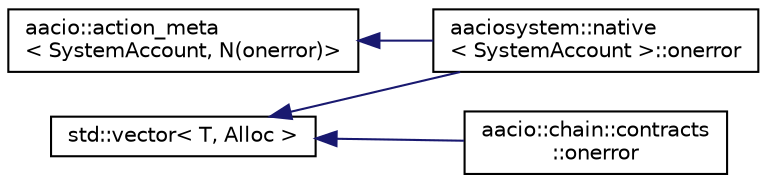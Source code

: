 digraph "Graphical Class Hierarchy"
{
  edge [fontname="Helvetica",fontsize="10",labelfontname="Helvetica",labelfontsize="10"];
  node [fontname="Helvetica",fontsize="10",shape=record];
  rankdir="LR";
  Node3400 [label="aacio::action_meta\l\< SystemAccount, N(onerror)\>",height=0.2,width=0.4,color="black", fillcolor="white", style="filled",URL="$structaacio_1_1action__meta.html"];
  Node3400 -> Node2 [dir="back",color="midnightblue",fontsize="10",style="solid",fontname="Helvetica"];
  Node2 [label="aaciosystem::native\l\< SystemAccount \>::onerror",height=0.2,width=0.4,color="black", fillcolor="white", style="filled",URL="$structaaciosystem_1_1native_1_1onerror.html"];
  Node0 [label="std::vector\< T, Alloc \>",height=0.2,width=0.4,color="black", fillcolor="white", style="filled",URL="$classstd_1_1vector.html"];
  Node0 -> Node1 [dir="back",color="midnightblue",fontsize="10",style="solid",fontname="Helvetica"];
  Node1 [label="aacio::chain::contracts\l::onerror",height=0.2,width=0.4,color="black", fillcolor="white", style="filled",URL="$structaacio_1_1chain_1_1contracts_1_1onerror.html"];
  Node0 -> Node2 [dir="back",color="midnightblue",fontsize="10",style="solid",fontname="Helvetica"];
}
